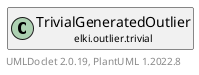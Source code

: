 @startuml
    remove .*\.(Instance|Par|Parameterizer|Factory)$
    set namespaceSeparator none
    hide empty fields
    hide empty methods

    class "<size:14>TrivialGeneratedOutlier.Par\n<size:10>elki.outlier.trivial" as elki.outlier.trivial.TrivialGeneratedOutlier.Par [[TrivialGeneratedOutlier.Par.html]] {
        {static} +EXPECT_ID: OptionID
        ~expect: double
        +configure(Parameterization): void
        +make(): TrivialGeneratedOutlier
    }

    interface "<size:14>Parameterizer\n<size:10>elki.utilities.optionhandling" as elki.utilities.optionhandling.Parameterizer [[../../utilities/optionhandling/Parameterizer.html]] {
        {abstract} +make(): Object
    }
    class "<size:14>TrivialGeneratedOutlier\n<size:10>elki.outlier.trivial" as elki.outlier.trivial.TrivialGeneratedOutlier [[TrivialGeneratedOutlier.html]]

    elki.utilities.optionhandling.Parameterizer <|.. elki.outlier.trivial.TrivialGeneratedOutlier.Par
    elki.outlier.trivial.TrivialGeneratedOutlier +-- elki.outlier.trivial.TrivialGeneratedOutlier.Par

    center footer UMLDoclet 2.0.19, PlantUML 1.2022.8
@enduml
